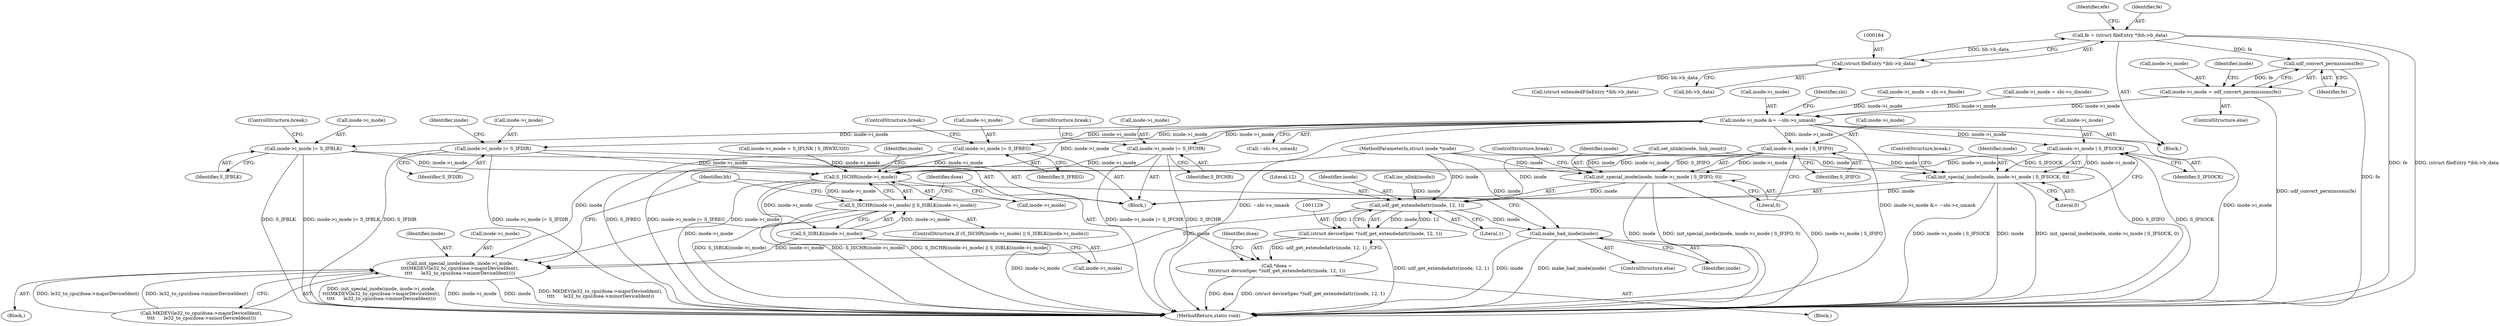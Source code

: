 digraph "0_linux_c03aa9f6e1f938618e6db2e23afef0574efeeb65@pointer" {
"1000181" [label="(Call,fe = (struct fileEntry *)bh->b_data)"];
"1000183" [label="(Call,(struct fileEntry *)bh->b_data)"];
"1000687" [label="(Call,udf_convert_permissions(fe))"];
"1000683" [label="(Call,inode->i_mode = udf_convert_permissions(fe))"];
"1000689" [label="(Call,inode->i_mode &= ~sbi->s_umask)"];
"1000975" [label="(Call,inode->i_mode |= S_IFDIR)"];
"1001116" [label="(Call,S_ISCHR(inode->i_mode))"];
"1001115" [label="(Call,S_ISCHR(inode->i_mode) || S_ISBLK(inode->i_mode))"];
"1001120" [label="(Call,S_ISBLK(inode->i_mode))"];
"1001137" [label="(Call,init_special_inode(inode, inode->i_mode,\n\t\t\t\tMKDEV(le32_to_cpu(dsea->majorDeviceIdent),\n\t\t\t\t      le32_to_cpu(dsea->minorDeviceIdent))))"];
"1001022" [label="(Call,inode->i_mode |= S_IFREG)"];
"1001029" [label="(Call,inode->i_mode |= S_IFBLK)"];
"1001036" [label="(Call,inode->i_mode |= S_IFCHR)"];
"1001045" [label="(Call,inode->i_mode | S_IFIFO)"];
"1001043" [label="(Call,init_special_inode(inode, inode->i_mode | S_IFIFO, 0))"];
"1001130" [label="(Call,udf_get_extendedattr(inode, 12, 1))"];
"1001128" [label="(Call,(struct deviceSpec *)udf_get_extendedattr(inode, 12, 1))"];
"1001126" [label="(Call,*dsea =\n\t\t\t(struct deviceSpec *)udf_get_extendedattr(inode, 12, 1))"];
"1001152" [label="(Call,make_bad_inode(inode))"];
"1001055" [label="(Call,inode->i_mode | S_IFSOCK)"];
"1001053" [label="(Call,init_special_inode(inode, inode->i_mode | S_IFSOCK, 0))"];
"1000688" [label="(Identifier,fe)"];
"1001061" [label="(ControlStructure,break;)"];
"1001050" [label="(Literal,0)"];
"1000980" [label="(Call,inc_nlink(inode))"];
"1001128" [label="(Call,(struct deviceSpec *)udf_get_extendedattr(inode, 12, 1))"];
"1001138" [label="(Identifier,inode)"];
"1001022" [label="(Call,inode->i_mode |= S_IFREG)"];
"1001055" [label="(Call,inode->i_mode | S_IFSOCK)"];
"1001036" [label="(Call,inode->i_mode |= S_IFCHR)"];
"1001051" [label="(ControlStructure,break;)"];
"1000181" [label="(Call,fe = (struct fileEntry *)bh->b_data)"];
"1001023" [label="(Call,inode->i_mode)"];
"1001126" [label="(Call,*dsea =\n\t\t\t(struct deviceSpec *)udf_get_extendedattr(inode, 12, 1))"];
"1001122" [label="(Identifier,inode)"];
"1000190" [label="(Call,(struct extendedFileEntry *)bh->b_data)"];
"1000961" [label="(Block,)"];
"1000687" [label="(Call,udf_convert_permissions(fe))"];
"1001046" [label="(Call,inode->i_mode)"];
"1001114" [label="(ControlStructure,if (S_ISCHR(inode->i_mode) || S_ISBLK(inode->i_mode)))"];
"1001127" [label="(Identifier,dsea)"];
"1001136" [label="(Block,)"];
"1001077" [label="(Call,inode->i_mode = S_IFLNK | S_IRWXUGO)"];
"1001053" [label="(Call,init_special_inode(inode, inode->i_mode | S_IFSOCK, 0))"];
"1000979" [label="(Identifier,S_IFDIR)"];
"1000105" [label="(Block,)"];
"1001120" [label="(Call,S_ISBLK(inode->i_mode))"];
"1001121" [label="(Call,inode->i_mode)"];
"1001060" [label="(Literal,0)"];
"1001037" [label="(Call,inode->i_mode)"];
"1001040" [label="(Identifier,S_IFCHR)"];
"1000653" [label="(Call,inode->i_mode = sbi->s_fmode)"];
"1001137" [label="(Call,init_special_inode(inode, inode->i_mode,\n\t\t\t\tMKDEV(le32_to_cpu(dsea->majorDeviceIdent),\n\t\t\t\t      le32_to_cpu(dsea->minorDeviceIdent))))"];
"1001056" [label="(Call,inode->i_mode)"];
"1000189" [label="(Identifier,efe)"];
"1000684" [label="(Call,inode->i_mode)"];
"1001117" [label="(Call,inode->i_mode)"];
"1001130" [label="(Call,udf_get_extendedattr(inode, 12, 1))"];
"1001044" [label="(Identifier,inode)"];
"1000182" [label="(Identifier,fe)"];
"1000675" [label="(Call,inode->i_mode = sbi->s_dmode)"];
"1000183" [label="(Call,(struct fileEntry *)bh->b_data)"];
"1000976" [label="(Call,inode->i_mode)"];
"1000981" [label="(Identifier,inode)"];
"1001142" [label="(Call,MKDEV(le32_to_cpu(dsea->majorDeviceIdent),\n\t\t\t\t      le32_to_cpu(dsea->minorDeviceIdent)))"];
"1001133" [label="(Literal,1)"];
"1001054" [label="(Identifier,inode)"];
"1001139" [label="(Call,inode->i_mode)"];
"1001059" [label="(Identifier,S_IFSOCK)"];
"1000689" [label="(Call,inode->i_mode &= ~sbi->s_umask)"];
"1001131" [label="(Identifier,inode)"];
"1001152" [label="(Call,make_bad_inode(inode))"];
"1001045" [label="(Call,inode->i_mode | S_IFIFO)"];
"1000683" [label="(Call,inode->i_mode = udf_convert_permissions(fe))"];
"1001155" [label="(Identifier,bh)"];
"1001043" [label="(Call,init_special_inode(inode, inode->i_mode | S_IFIFO, 0))"];
"1001115" [label="(Call,S_ISCHR(inode->i_mode) || S_ISBLK(inode->i_mode))"];
"1001027" [label="(ControlStructure,break;)"];
"1000682" [label="(ControlStructure,else)"];
"1001041" [label="(ControlStructure,break;)"];
"1001151" [label="(ControlStructure,else)"];
"1001033" [label="(Identifier,S_IFBLK)"];
"1001030" [label="(Call,inode->i_mode)"];
"1000693" [label="(Call,~sbi->s_umask)"];
"1000713" [label="(Call,set_nlink(inode, link_count))"];
"1001124" [label="(Block,)"];
"1001026" [label="(Identifier,S_IFREG)"];
"1000185" [label="(Call,bh->b_data)"];
"1001156" [label="(MethodReturn,static void)"];
"1000691" [label="(Identifier,inode)"];
"1000690" [label="(Call,inode->i_mode)"];
"1000104" [label="(MethodParameterIn,struct inode *inode)"];
"1001049" [label="(Identifier,S_IFIFO)"];
"1001132" [label="(Literal,12)"];
"1001135" [label="(Identifier,dsea)"];
"1001153" [label="(Identifier,inode)"];
"1001034" [label="(ControlStructure,break;)"];
"1001029" [label="(Call,inode->i_mode |= S_IFBLK)"];
"1000699" [label="(Identifier,sbi)"];
"1000975" [label="(Call,inode->i_mode |= S_IFDIR)"];
"1001116" [label="(Call,S_ISCHR(inode->i_mode))"];
"1000181" -> "1000105"  [label="AST: "];
"1000181" -> "1000183"  [label="CFG: "];
"1000182" -> "1000181"  [label="AST: "];
"1000183" -> "1000181"  [label="AST: "];
"1000189" -> "1000181"  [label="CFG: "];
"1000181" -> "1001156"  [label="DDG: fe"];
"1000181" -> "1001156"  [label="DDG: (struct fileEntry *)bh->b_data"];
"1000183" -> "1000181"  [label="DDG: bh->b_data"];
"1000181" -> "1000687"  [label="DDG: fe"];
"1000183" -> "1000185"  [label="CFG: "];
"1000184" -> "1000183"  [label="AST: "];
"1000185" -> "1000183"  [label="AST: "];
"1000183" -> "1000190"  [label="DDG: bh->b_data"];
"1000687" -> "1000683"  [label="AST: "];
"1000687" -> "1000688"  [label="CFG: "];
"1000688" -> "1000687"  [label="AST: "];
"1000683" -> "1000687"  [label="CFG: "];
"1000687" -> "1001156"  [label="DDG: fe"];
"1000687" -> "1000683"  [label="DDG: fe"];
"1000683" -> "1000682"  [label="AST: "];
"1000684" -> "1000683"  [label="AST: "];
"1000691" -> "1000683"  [label="CFG: "];
"1000683" -> "1001156"  [label="DDG: udf_convert_permissions(fe)"];
"1000683" -> "1000689"  [label="DDG: inode->i_mode"];
"1000689" -> "1000105"  [label="AST: "];
"1000689" -> "1000693"  [label="CFG: "];
"1000690" -> "1000689"  [label="AST: "];
"1000693" -> "1000689"  [label="AST: "];
"1000699" -> "1000689"  [label="CFG: "];
"1000689" -> "1001156"  [label="DDG: ~sbi->s_umask"];
"1000689" -> "1001156"  [label="DDG: inode->i_mode &= ~sbi->s_umask"];
"1000689" -> "1001156"  [label="DDG: inode->i_mode"];
"1000653" -> "1000689"  [label="DDG: inode->i_mode"];
"1000675" -> "1000689"  [label="DDG: inode->i_mode"];
"1000689" -> "1000975"  [label="DDG: inode->i_mode"];
"1000689" -> "1001022"  [label="DDG: inode->i_mode"];
"1000689" -> "1001029"  [label="DDG: inode->i_mode"];
"1000689" -> "1001036"  [label="DDG: inode->i_mode"];
"1000689" -> "1001045"  [label="DDG: inode->i_mode"];
"1000689" -> "1001055"  [label="DDG: inode->i_mode"];
"1000689" -> "1001116"  [label="DDG: inode->i_mode"];
"1000975" -> "1000961"  [label="AST: "];
"1000975" -> "1000979"  [label="CFG: "];
"1000976" -> "1000975"  [label="AST: "];
"1000979" -> "1000975"  [label="AST: "];
"1000981" -> "1000975"  [label="CFG: "];
"1000975" -> "1001156"  [label="DDG: S_IFDIR"];
"1000975" -> "1001156"  [label="DDG: inode->i_mode |= S_IFDIR"];
"1000975" -> "1001116"  [label="DDG: inode->i_mode"];
"1001116" -> "1001115"  [label="AST: "];
"1001116" -> "1001117"  [label="CFG: "];
"1001117" -> "1001116"  [label="AST: "];
"1001122" -> "1001116"  [label="CFG: "];
"1001115" -> "1001116"  [label="CFG: "];
"1001116" -> "1001156"  [label="DDG: inode->i_mode"];
"1001116" -> "1001115"  [label="DDG: inode->i_mode"];
"1001077" -> "1001116"  [label="DDG: inode->i_mode"];
"1001029" -> "1001116"  [label="DDG: inode->i_mode"];
"1001036" -> "1001116"  [label="DDG: inode->i_mode"];
"1001045" -> "1001116"  [label="DDG: inode->i_mode"];
"1001055" -> "1001116"  [label="DDG: inode->i_mode"];
"1001022" -> "1001116"  [label="DDG: inode->i_mode"];
"1001116" -> "1001120"  [label="DDG: inode->i_mode"];
"1001116" -> "1001137"  [label="DDG: inode->i_mode"];
"1001115" -> "1001114"  [label="AST: "];
"1001115" -> "1001120"  [label="CFG: "];
"1001120" -> "1001115"  [label="AST: "];
"1001127" -> "1001115"  [label="CFG: "];
"1001155" -> "1001115"  [label="CFG: "];
"1001115" -> "1001156"  [label="DDG: S_ISCHR(inode->i_mode)"];
"1001115" -> "1001156"  [label="DDG: S_ISCHR(inode->i_mode) || S_ISBLK(inode->i_mode)"];
"1001115" -> "1001156"  [label="DDG: S_ISBLK(inode->i_mode)"];
"1001120" -> "1001115"  [label="DDG: inode->i_mode"];
"1001120" -> "1001121"  [label="CFG: "];
"1001121" -> "1001120"  [label="AST: "];
"1001120" -> "1001156"  [label="DDG: inode->i_mode"];
"1001120" -> "1001137"  [label="DDG: inode->i_mode"];
"1001137" -> "1001136"  [label="AST: "];
"1001137" -> "1001142"  [label="CFG: "];
"1001138" -> "1001137"  [label="AST: "];
"1001139" -> "1001137"  [label="AST: "];
"1001142" -> "1001137"  [label="AST: "];
"1001155" -> "1001137"  [label="CFG: "];
"1001137" -> "1001156"  [label="DDG: init_special_inode(inode, inode->i_mode,\n\t\t\t\tMKDEV(le32_to_cpu(dsea->majorDeviceIdent),\n\t\t\t\t      le32_to_cpu(dsea->minorDeviceIdent)))"];
"1001137" -> "1001156"  [label="DDG: inode->i_mode"];
"1001137" -> "1001156"  [label="DDG: inode"];
"1001137" -> "1001156"  [label="DDG: MKDEV(le32_to_cpu(dsea->majorDeviceIdent),\n\t\t\t\t      le32_to_cpu(dsea->minorDeviceIdent))"];
"1001130" -> "1001137"  [label="DDG: inode"];
"1000104" -> "1001137"  [label="DDG: inode"];
"1001142" -> "1001137"  [label="DDG: le32_to_cpu(dsea->majorDeviceIdent)"];
"1001142" -> "1001137"  [label="DDG: le32_to_cpu(dsea->minorDeviceIdent)"];
"1001022" -> "1000961"  [label="AST: "];
"1001022" -> "1001026"  [label="CFG: "];
"1001023" -> "1001022"  [label="AST: "];
"1001026" -> "1001022"  [label="AST: "];
"1001027" -> "1001022"  [label="CFG: "];
"1001022" -> "1001156"  [label="DDG: S_IFREG"];
"1001022" -> "1001156"  [label="DDG: inode->i_mode |= S_IFREG"];
"1001029" -> "1000961"  [label="AST: "];
"1001029" -> "1001033"  [label="CFG: "];
"1001030" -> "1001029"  [label="AST: "];
"1001033" -> "1001029"  [label="AST: "];
"1001034" -> "1001029"  [label="CFG: "];
"1001029" -> "1001156"  [label="DDG: S_IFBLK"];
"1001029" -> "1001156"  [label="DDG: inode->i_mode |= S_IFBLK"];
"1001036" -> "1000961"  [label="AST: "];
"1001036" -> "1001040"  [label="CFG: "];
"1001037" -> "1001036"  [label="AST: "];
"1001040" -> "1001036"  [label="AST: "];
"1001041" -> "1001036"  [label="CFG: "];
"1001036" -> "1001156"  [label="DDG: S_IFCHR"];
"1001036" -> "1001156"  [label="DDG: inode->i_mode |= S_IFCHR"];
"1001045" -> "1001043"  [label="AST: "];
"1001045" -> "1001049"  [label="CFG: "];
"1001046" -> "1001045"  [label="AST: "];
"1001049" -> "1001045"  [label="AST: "];
"1001050" -> "1001045"  [label="CFG: "];
"1001045" -> "1001156"  [label="DDG: S_IFIFO"];
"1001045" -> "1001043"  [label="DDG: inode->i_mode"];
"1001045" -> "1001043"  [label="DDG: S_IFIFO"];
"1001043" -> "1000961"  [label="AST: "];
"1001043" -> "1001050"  [label="CFG: "];
"1001044" -> "1001043"  [label="AST: "];
"1001050" -> "1001043"  [label="AST: "];
"1001051" -> "1001043"  [label="CFG: "];
"1001043" -> "1001156"  [label="DDG: inode->i_mode | S_IFIFO"];
"1001043" -> "1001156"  [label="DDG: inode"];
"1001043" -> "1001156"  [label="DDG: init_special_inode(inode, inode->i_mode | S_IFIFO, 0)"];
"1000713" -> "1001043"  [label="DDG: inode"];
"1000104" -> "1001043"  [label="DDG: inode"];
"1001043" -> "1001130"  [label="DDG: inode"];
"1001130" -> "1001128"  [label="AST: "];
"1001130" -> "1001133"  [label="CFG: "];
"1001131" -> "1001130"  [label="AST: "];
"1001132" -> "1001130"  [label="AST: "];
"1001133" -> "1001130"  [label="AST: "];
"1001128" -> "1001130"  [label="CFG: "];
"1001130" -> "1001128"  [label="DDG: inode"];
"1001130" -> "1001128"  [label="DDG: 12"];
"1001130" -> "1001128"  [label="DDG: 1"];
"1000713" -> "1001130"  [label="DDG: inode"];
"1000980" -> "1001130"  [label="DDG: inode"];
"1001053" -> "1001130"  [label="DDG: inode"];
"1000104" -> "1001130"  [label="DDG: inode"];
"1001130" -> "1001152"  [label="DDG: inode"];
"1001128" -> "1001126"  [label="AST: "];
"1001129" -> "1001128"  [label="AST: "];
"1001126" -> "1001128"  [label="CFG: "];
"1001128" -> "1001156"  [label="DDG: udf_get_extendedattr(inode, 12, 1)"];
"1001128" -> "1001126"  [label="DDG: udf_get_extendedattr(inode, 12, 1)"];
"1001126" -> "1001124"  [label="AST: "];
"1001127" -> "1001126"  [label="AST: "];
"1001135" -> "1001126"  [label="CFG: "];
"1001126" -> "1001156"  [label="DDG: dsea"];
"1001126" -> "1001156"  [label="DDG: (struct deviceSpec *)udf_get_extendedattr(inode, 12, 1)"];
"1001152" -> "1001151"  [label="AST: "];
"1001152" -> "1001153"  [label="CFG: "];
"1001153" -> "1001152"  [label="AST: "];
"1001155" -> "1001152"  [label="CFG: "];
"1001152" -> "1001156"  [label="DDG: make_bad_inode(inode)"];
"1001152" -> "1001156"  [label="DDG: inode"];
"1000104" -> "1001152"  [label="DDG: inode"];
"1001055" -> "1001053"  [label="AST: "];
"1001055" -> "1001059"  [label="CFG: "];
"1001056" -> "1001055"  [label="AST: "];
"1001059" -> "1001055"  [label="AST: "];
"1001060" -> "1001055"  [label="CFG: "];
"1001055" -> "1001156"  [label="DDG: S_IFSOCK"];
"1001055" -> "1001053"  [label="DDG: inode->i_mode"];
"1001055" -> "1001053"  [label="DDG: S_IFSOCK"];
"1001053" -> "1000961"  [label="AST: "];
"1001053" -> "1001060"  [label="CFG: "];
"1001054" -> "1001053"  [label="AST: "];
"1001060" -> "1001053"  [label="AST: "];
"1001061" -> "1001053"  [label="CFG: "];
"1001053" -> "1001156"  [label="DDG: inode->i_mode | S_IFSOCK"];
"1001053" -> "1001156"  [label="DDG: inode"];
"1001053" -> "1001156"  [label="DDG: init_special_inode(inode, inode->i_mode | S_IFSOCK, 0)"];
"1000713" -> "1001053"  [label="DDG: inode"];
"1000104" -> "1001053"  [label="DDG: inode"];
}
